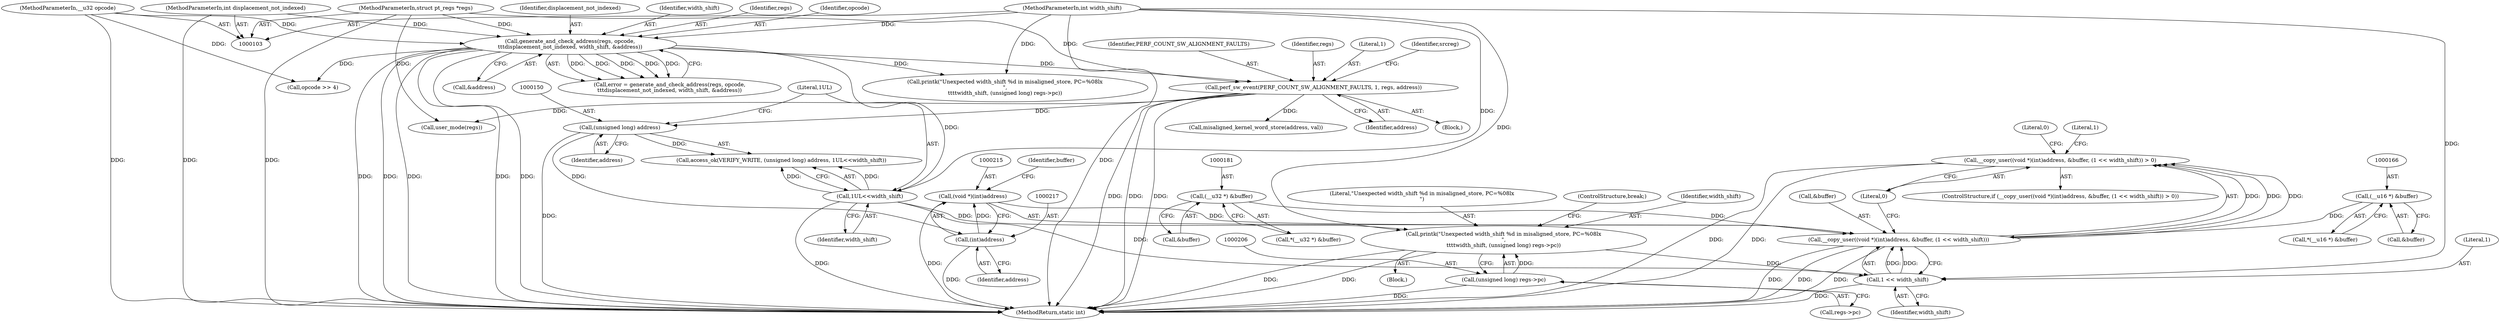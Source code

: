 digraph "0_linux_a8b0ca17b80e92faab46ee7179ba9e99ccb61233_27@API" {
"1000212" [label="(Call,__copy_user((void *)(int)address, &buffer, (1 << width_shift)) > 0)"];
"1000213" [label="(Call,__copy_user((void *)(int)address, &buffer, (1 << width_shift)))"];
"1000214" [label="(Call,(void *)(int)address)"];
"1000216" [label="(Call,(int)address)"];
"1000149" [label="(Call,(unsigned long) address)"];
"1000128" [label="(Call,perf_sw_event(PERF_COUNT_SW_ALIGNMENT_FAULTS, 1, regs, address))"];
"1000114" [label="(Call,generate_and_check_address(regs, opcode,\n\t\t\tdisplacement_not_indexed, width_shift, &address))"];
"1000104" [label="(MethodParameterIn,struct pt_regs *regs)"];
"1000105" [label="(MethodParameterIn,__u32 opcode)"];
"1000106" [label="(MethodParameterIn,int displacement_not_indexed)"];
"1000107" [label="(MethodParameterIn,int width_shift)"];
"1000180" [label="(Call,(__u32 *) &buffer)"];
"1000165" [label="(Call,(__u16 *) &buffer)"];
"1000221" [label="(Call,1 << width_shift)"];
"1000152" [label="(Call,1UL<<width_shift)"];
"1000202" [label="(Call,printk(\"Unexpected width_shift %d in misaligned_store, PC=%08lx\n\",\n\t\t\t\twidth_shift, (unsigned long) regs->pc))"];
"1000205" [label="(Call,(unsigned long) regs->pc)"];
"1000131" [label="(Identifier,regs)"];
"1000167" [label="(Call,&buffer)"];
"1000179" [label="(Call,*(__u32 *) &buffer)"];
"1000243" [label="(Call,misaligned_kernel_word_store(address, val))"];
"1000213" [label="(Call,__copy_user((void *)(int)address, &buffer, (1 << width_shift)))"];
"1000117" [label="(Identifier,displacement_not_indexed)"];
"1000223" [label="(Identifier,width_shift)"];
"1000221" [label="(Call,1 << width_shift)"];
"1000151" [label="(Identifier,address)"];
"1000104" [label="(MethodParameterIn,struct pt_regs *regs)"];
"1000141" [label="(Call,user_mode(regs))"];
"1000219" [label="(Call,&buffer)"];
"1000203" [label="(Literal,\"Unexpected width_shift %d in misaligned_store, PC=%08lx\n\")"];
"1000118" [label="(Identifier,width_shift)"];
"1000153" [label="(Literal,1UL)"];
"1000214" [label="(Call,(void *)(int)address)"];
"1000106" [label="(MethodParameterIn,int displacement_not_indexed)"];
"1000152" [label="(Call,1UL<<width_shift)"];
"1000210" [label="(ControlStructure,break;)"];
"1000262" [label="(Literal,0)"];
"1000224" [label="(Literal,0)"];
"1000220" [label="(Identifier,buffer)"];
"1000130" [label="(Literal,1)"];
"1000115" [label="(Identifier,regs)"];
"1000136" [label="(Call,opcode >> 4)"];
"1000132" [label="(Identifier,address)"];
"1000165" [label="(Call,(__u16 *) &buffer)"];
"1000134" [label="(Identifier,srcreg)"];
"1000128" [label="(Call,perf_sw_event(PERF_COUNT_SW_ALIGNMENT_FAULTS, 1, regs, address))"];
"1000222" [label="(Literal,1)"];
"1000114" [label="(Call,generate_and_check_address(regs, opcode,\n\t\t\tdisplacement_not_indexed, width_shift, &address))"];
"1000212" [label="(Call,__copy_user((void *)(int)address, &buffer, (1 << width_shift)) > 0)"];
"1000154" [label="(Identifier,width_shift)"];
"1000105" [label="(MethodParameterIn,__u32 opcode)"];
"1000202" [label="(Call,printk(\"Unexpected width_shift %d in misaligned_store, PC=%08lx\n\",\n\t\t\t\twidth_shift, (unsigned long) regs->pc))"];
"1000218" [label="(Identifier,address)"];
"1000147" [label="(Call,access_ok(VERIFY_WRITE, (unsigned long) address, 1UL<<width_shift))"];
"1000228" [label="(Literal,1)"];
"1000211" [label="(ControlStructure,if (__copy_user((void *)(int)address, &buffer, (1 << width_shift)) > 0))"];
"1000164" [label="(Call,*(__u16 *) &buffer)"];
"1000180" [label="(Call,(__u32 *) &buffer)"];
"1000149" [label="(Call,(unsigned long) address)"];
"1000119" [label="(Call,&address)"];
"1000112" [label="(Call,error = generate_and_check_address(regs, opcode,\n\t\t\tdisplacement_not_indexed, width_shift, &address))"];
"1000252" [label="(Call,printk(\"Unexpected width_shift %d in misaligned_store, PC=%08lx\n\",\n\t\t\t\twidth_shift, (unsigned long) regs->pc))"];
"1000205" [label="(Call,(unsigned long) regs->pc)"];
"1000116" [label="(Identifier,opcode)"];
"1000108" [label="(Block,)"];
"1000107" [label="(MethodParameterIn,int width_shift)"];
"1000161" [label="(Block,)"];
"1000263" [label="(MethodReturn,static int)"];
"1000129" [label="(Identifier,PERF_COUNT_SW_ALIGNMENT_FAULTS)"];
"1000207" [label="(Call,regs->pc)"];
"1000204" [label="(Identifier,width_shift)"];
"1000182" [label="(Call,&buffer)"];
"1000216" [label="(Call,(int)address)"];
"1000212" -> "1000211"  [label="AST: "];
"1000212" -> "1000224"  [label="CFG: "];
"1000213" -> "1000212"  [label="AST: "];
"1000224" -> "1000212"  [label="AST: "];
"1000228" -> "1000212"  [label="CFG: "];
"1000262" -> "1000212"  [label="CFG: "];
"1000212" -> "1000263"  [label="DDG: "];
"1000212" -> "1000263"  [label="DDG: "];
"1000213" -> "1000212"  [label="DDG: "];
"1000213" -> "1000212"  [label="DDG: "];
"1000213" -> "1000212"  [label="DDG: "];
"1000213" -> "1000221"  [label="CFG: "];
"1000214" -> "1000213"  [label="AST: "];
"1000219" -> "1000213"  [label="AST: "];
"1000221" -> "1000213"  [label="AST: "];
"1000224" -> "1000213"  [label="CFG: "];
"1000213" -> "1000263"  [label="DDG: "];
"1000213" -> "1000263"  [label="DDG: "];
"1000213" -> "1000263"  [label="DDG: "];
"1000214" -> "1000213"  [label="DDG: "];
"1000180" -> "1000213"  [label="DDG: "];
"1000165" -> "1000213"  [label="DDG: "];
"1000221" -> "1000213"  [label="DDG: "];
"1000221" -> "1000213"  [label="DDG: "];
"1000214" -> "1000216"  [label="CFG: "];
"1000215" -> "1000214"  [label="AST: "];
"1000216" -> "1000214"  [label="AST: "];
"1000220" -> "1000214"  [label="CFG: "];
"1000214" -> "1000263"  [label="DDG: "];
"1000216" -> "1000214"  [label="DDG: "];
"1000216" -> "1000218"  [label="CFG: "];
"1000217" -> "1000216"  [label="AST: "];
"1000218" -> "1000216"  [label="AST: "];
"1000216" -> "1000263"  [label="DDG: "];
"1000149" -> "1000216"  [label="DDG: "];
"1000149" -> "1000147"  [label="AST: "];
"1000149" -> "1000151"  [label="CFG: "];
"1000150" -> "1000149"  [label="AST: "];
"1000151" -> "1000149"  [label="AST: "];
"1000153" -> "1000149"  [label="CFG: "];
"1000149" -> "1000263"  [label="DDG: "];
"1000149" -> "1000147"  [label="DDG: "];
"1000128" -> "1000149"  [label="DDG: "];
"1000128" -> "1000108"  [label="AST: "];
"1000128" -> "1000132"  [label="CFG: "];
"1000129" -> "1000128"  [label="AST: "];
"1000130" -> "1000128"  [label="AST: "];
"1000131" -> "1000128"  [label="AST: "];
"1000132" -> "1000128"  [label="AST: "];
"1000134" -> "1000128"  [label="CFG: "];
"1000128" -> "1000263"  [label="DDG: "];
"1000128" -> "1000263"  [label="DDG: "];
"1000128" -> "1000263"  [label="DDG: "];
"1000114" -> "1000128"  [label="DDG: "];
"1000104" -> "1000128"  [label="DDG: "];
"1000128" -> "1000141"  [label="DDG: "];
"1000128" -> "1000243"  [label="DDG: "];
"1000114" -> "1000112"  [label="AST: "];
"1000114" -> "1000119"  [label="CFG: "];
"1000115" -> "1000114"  [label="AST: "];
"1000116" -> "1000114"  [label="AST: "];
"1000117" -> "1000114"  [label="AST: "];
"1000118" -> "1000114"  [label="AST: "];
"1000119" -> "1000114"  [label="AST: "];
"1000112" -> "1000114"  [label="CFG: "];
"1000114" -> "1000263"  [label="DDG: "];
"1000114" -> "1000263"  [label="DDG: "];
"1000114" -> "1000263"  [label="DDG: "];
"1000114" -> "1000263"  [label="DDG: "];
"1000114" -> "1000263"  [label="DDG: "];
"1000114" -> "1000112"  [label="DDG: "];
"1000114" -> "1000112"  [label="DDG: "];
"1000114" -> "1000112"  [label="DDG: "];
"1000114" -> "1000112"  [label="DDG: "];
"1000114" -> "1000112"  [label="DDG: "];
"1000104" -> "1000114"  [label="DDG: "];
"1000105" -> "1000114"  [label="DDG: "];
"1000106" -> "1000114"  [label="DDG: "];
"1000107" -> "1000114"  [label="DDG: "];
"1000114" -> "1000136"  [label="DDG: "];
"1000114" -> "1000152"  [label="DDG: "];
"1000114" -> "1000252"  [label="DDG: "];
"1000104" -> "1000103"  [label="AST: "];
"1000104" -> "1000263"  [label="DDG: "];
"1000104" -> "1000141"  [label="DDG: "];
"1000105" -> "1000103"  [label="AST: "];
"1000105" -> "1000263"  [label="DDG: "];
"1000105" -> "1000136"  [label="DDG: "];
"1000106" -> "1000103"  [label="AST: "];
"1000106" -> "1000263"  [label="DDG: "];
"1000107" -> "1000103"  [label="AST: "];
"1000107" -> "1000263"  [label="DDG: "];
"1000107" -> "1000152"  [label="DDG: "];
"1000107" -> "1000202"  [label="DDG: "];
"1000107" -> "1000221"  [label="DDG: "];
"1000107" -> "1000252"  [label="DDG: "];
"1000180" -> "1000179"  [label="AST: "];
"1000180" -> "1000182"  [label="CFG: "];
"1000181" -> "1000180"  [label="AST: "];
"1000182" -> "1000180"  [label="AST: "];
"1000179" -> "1000180"  [label="CFG: "];
"1000165" -> "1000164"  [label="AST: "];
"1000165" -> "1000167"  [label="CFG: "];
"1000166" -> "1000165"  [label="AST: "];
"1000167" -> "1000165"  [label="AST: "];
"1000164" -> "1000165"  [label="CFG: "];
"1000221" -> "1000223"  [label="CFG: "];
"1000222" -> "1000221"  [label="AST: "];
"1000223" -> "1000221"  [label="AST: "];
"1000221" -> "1000263"  [label="DDG: "];
"1000152" -> "1000221"  [label="DDG: "];
"1000202" -> "1000221"  [label="DDG: "];
"1000152" -> "1000147"  [label="AST: "];
"1000152" -> "1000154"  [label="CFG: "];
"1000153" -> "1000152"  [label="AST: "];
"1000154" -> "1000152"  [label="AST: "];
"1000147" -> "1000152"  [label="CFG: "];
"1000152" -> "1000263"  [label="DDG: "];
"1000152" -> "1000147"  [label="DDG: "];
"1000152" -> "1000147"  [label="DDG: "];
"1000152" -> "1000202"  [label="DDG: "];
"1000202" -> "1000161"  [label="AST: "];
"1000202" -> "1000205"  [label="CFG: "];
"1000203" -> "1000202"  [label="AST: "];
"1000204" -> "1000202"  [label="AST: "];
"1000205" -> "1000202"  [label="AST: "];
"1000210" -> "1000202"  [label="CFG: "];
"1000202" -> "1000263"  [label="DDG: "];
"1000202" -> "1000263"  [label="DDG: "];
"1000205" -> "1000202"  [label="DDG: "];
"1000205" -> "1000207"  [label="CFG: "];
"1000206" -> "1000205"  [label="AST: "];
"1000207" -> "1000205"  [label="AST: "];
"1000205" -> "1000263"  [label="DDG: "];
}
